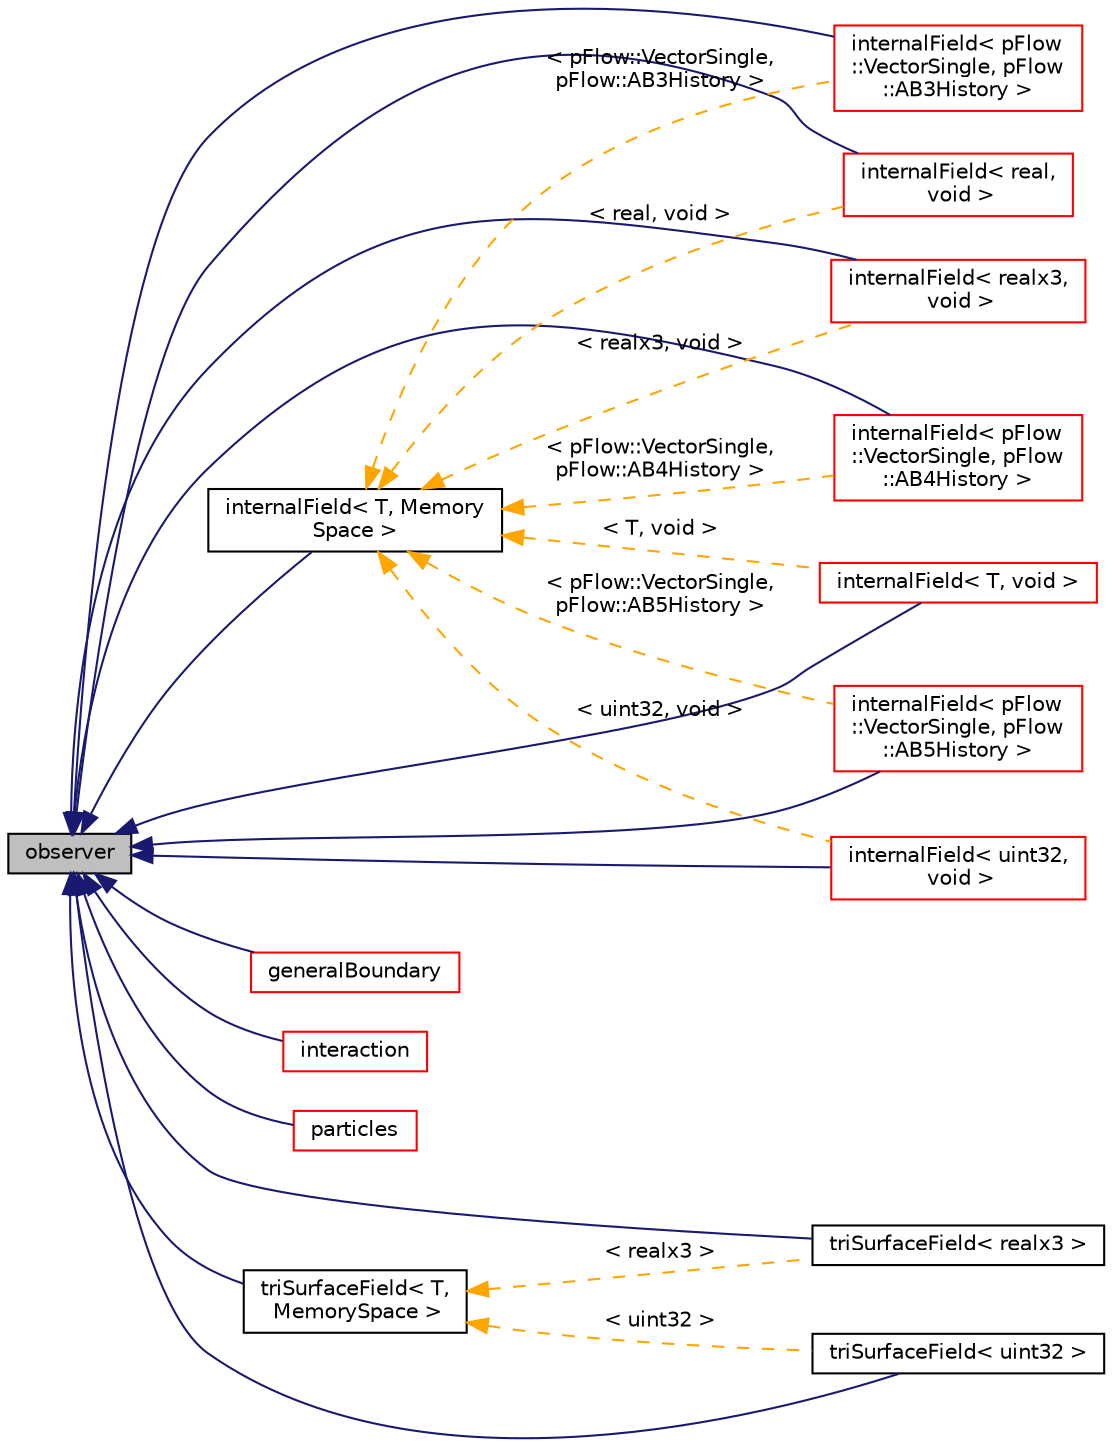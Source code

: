 digraph "observer"
{
 // LATEX_PDF_SIZE
  edge [fontname="Helvetica",fontsize="10",labelfontname="Helvetica",labelfontsize="10"];
  node [fontname="Helvetica",fontsize="10",shape=record];
  rankdir="LR";
  Node1 [label="observer",height=0.2,width=0.4,color="black", fillcolor="grey75", style="filled", fontcolor="black",tooltip=" "];
  Node1 -> Node2 [dir="back",color="midnightblue",fontsize="10",style="solid",fontname="Helvetica"];
  Node2 [label="internalField\< pFlow\l::VectorSingle, pFlow\l::AB3History \>",height=0.2,width=0.4,color="red", fillcolor="white", style="filled",URL="$classpFlow_1_1internalField.html",tooltip=" "];
  Node1 -> Node4 [dir="back",color="midnightblue",fontsize="10",style="solid",fontname="Helvetica"];
  Node4 [label="internalField\< pFlow\l::VectorSingle, pFlow\l::AB4History \>",height=0.2,width=0.4,color="red", fillcolor="white", style="filled",URL="$classpFlow_1_1internalField.html",tooltip=" "];
  Node1 -> Node6 [dir="back",color="midnightblue",fontsize="10",style="solid",fontname="Helvetica"];
  Node6 [label="internalField\< pFlow\l::VectorSingle, pFlow\l::AB5History \>",height=0.2,width=0.4,color="red", fillcolor="white", style="filled",URL="$classpFlow_1_1internalField.html",tooltip=" "];
  Node1 -> Node8 [dir="back",color="midnightblue",fontsize="10",style="solid",fontname="Helvetica"];
  Node8 [label="internalField\< real,\l void \>",height=0.2,width=0.4,color="red", fillcolor="white", style="filled",URL="$classpFlow_1_1internalField.html",tooltip=" "];
  Node1 -> Node10 [dir="back",color="midnightblue",fontsize="10",style="solid",fontname="Helvetica"];
  Node10 [label="internalField\< realx3,\l void \>",height=0.2,width=0.4,color="red", fillcolor="white", style="filled",URL="$classpFlow_1_1internalField.html",tooltip=" "];
  Node1 -> Node12 [dir="back",color="midnightblue",fontsize="10",style="solid",fontname="Helvetica"];
  Node12 [label="internalField\< T, void \>",height=0.2,width=0.4,color="red", fillcolor="white", style="filled",URL="$classpFlow_1_1internalField.html",tooltip=" "];
  Node1 -> Node18 [dir="back",color="midnightblue",fontsize="10",style="solid",fontname="Helvetica"];
  Node18 [label="internalField\< uint32,\l void \>",height=0.2,width=0.4,color="red", fillcolor="white", style="filled",URL="$classpFlow_1_1internalField.html",tooltip=" "];
  Node1 -> Node19 [dir="back",color="midnightblue",fontsize="10",style="solid",fontname="Helvetica"];
  Node19 [label="generalBoundary",height=0.2,width=0.4,color="red", fillcolor="white", style="filled",URL="$classpFlow_1_1generalBoundary.html",tooltip=" "];
  Node1 -> Node34 [dir="back",color="midnightblue",fontsize="10",style="solid",fontname="Helvetica"];
  Node34 [label="interaction",height=0.2,width=0.4,color="red", fillcolor="white", style="filled",URL="$classpFlow_1_1interaction.html",tooltip=" "];
  Node1 -> Node37 [dir="back",color="midnightblue",fontsize="10",style="solid",fontname="Helvetica"];
  Node37 [label="internalField\< T, Memory\lSpace \>",height=0.2,width=0.4,color="black", fillcolor="white", style="filled",URL="$classpFlow_1_1internalField.html",tooltip=" "];
  Node37 -> Node6 [dir="back",color="orange",fontsize="10",style="dashed",label=" \< pFlow::VectorSingle,\l pFlow::AB5History \>" ,fontname="Helvetica"];
  Node37 -> Node4 [dir="back",color="orange",fontsize="10",style="dashed",label=" \< pFlow::VectorSingle,\l pFlow::AB4History \>" ,fontname="Helvetica"];
  Node37 -> Node8 [dir="back",color="orange",fontsize="10",style="dashed",label=" \< real, void \>" ,fontname="Helvetica"];
  Node37 -> Node18 [dir="back",color="orange",fontsize="10",style="dashed",label=" \< uint32, void \>" ,fontname="Helvetica"];
  Node37 -> Node12 [dir="back",color="orange",fontsize="10",style="dashed",label=" \< T, void \>" ,fontname="Helvetica"];
  Node37 -> Node2 [dir="back",color="orange",fontsize="10",style="dashed",label=" \< pFlow::VectorSingle,\l pFlow::AB3History \>" ,fontname="Helvetica"];
  Node37 -> Node10 [dir="back",color="orange",fontsize="10",style="dashed",label=" \< realx3, void \>" ,fontname="Helvetica"];
  Node1 -> Node38 [dir="back",color="midnightblue",fontsize="10",style="solid",fontname="Helvetica"];
  Node38 [label="particles",height=0.2,width=0.4,color="red", fillcolor="white", style="filled",URL="$classpFlow_1_1particles.html",tooltip=" "];
  Node1 -> Node41 [dir="back",color="midnightblue",fontsize="10",style="solid",fontname="Helvetica"];
  Node41 [label="triSurfaceField\< T,\l MemorySpace \>",height=0.2,width=0.4,color="black", fillcolor="white", style="filled",URL="$classpFlow_1_1triSurfaceField.html",tooltip=" "];
  Node41 -> Node42 [dir="back",color="orange",fontsize="10",style="dashed",label=" \< realx3 \>" ,fontname="Helvetica"];
  Node42 [label="triSurfaceField\< realx3 \>",height=0.2,width=0.4,color="black", fillcolor="white", style="filled",URL="$classpFlow_1_1triSurfaceField.html",tooltip=" "];
  Node41 -> Node43 [dir="back",color="orange",fontsize="10",style="dashed",label=" \< uint32 \>" ,fontname="Helvetica"];
  Node43 [label="triSurfaceField\< uint32 \>",height=0.2,width=0.4,color="black", fillcolor="white", style="filled",URL="$classpFlow_1_1triSurfaceField.html",tooltip=" "];
  Node1 -> Node42 [dir="back",color="midnightblue",fontsize="10",style="solid",fontname="Helvetica"];
  Node1 -> Node43 [dir="back",color="midnightblue",fontsize="10",style="solid",fontname="Helvetica"];
}
